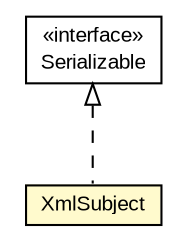 #!/usr/local/bin/dot
#
# Class diagram 
# Generated by UMLGraph version R5_6-24-gf6e263 (http://www.umlgraph.org/)
#

digraph G {
	edge [fontname="arial",fontsize=10,labelfontname="arial",labelfontsize=10];
	node [fontname="arial",fontsize=10,shape=plaintext];
	nodesep=0.25;
	ranksep=0.5;
	// eu.europa.esig.dss.jaxb.simplecertificatereport.XmlSubject
	c827933 [label=<<table title="eu.europa.esig.dss.jaxb.simplecertificatereport.XmlSubject" border="0" cellborder="1" cellspacing="0" cellpadding="2" port="p" bgcolor="lemonChiffon" href="./XmlSubject.html">
		<tr><td><table border="0" cellspacing="0" cellpadding="1">
<tr><td align="center" balign="center"> XmlSubject </td></tr>
		</table></td></tr>
		</table>>, URL="./XmlSubject.html", fontname="arial", fontcolor="black", fontsize=10.0];
	//eu.europa.esig.dss.jaxb.simplecertificatereport.XmlSubject implements java.io.Serializable
	c828487:p -> c827933:p [dir=back,arrowtail=empty,style=dashed];
	// java.io.Serializable
	c828487 [label=<<table title="java.io.Serializable" border="0" cellborder="1" cellspacing="0" cellpadding="2" port="p" href="http://java.sun.com/j2se/1.4.2/docs/api/java/io/Serializable.html">
		<tr><td><table border="0" cellspacing="0" cellpadding="1">
<tr><td align="center" balign="center"> &#171;interface&#187; </td></tr>
<tr><td align="center" balign="center"> Serializable </td></tr>
		</table></td></tr>
		</table>>, URL="http://java.sun.com/j2se/1.4.2/docs/api/java/io/Serializable.html", fontname="arial", fontcolor="black", fontsize=10.0];
}

